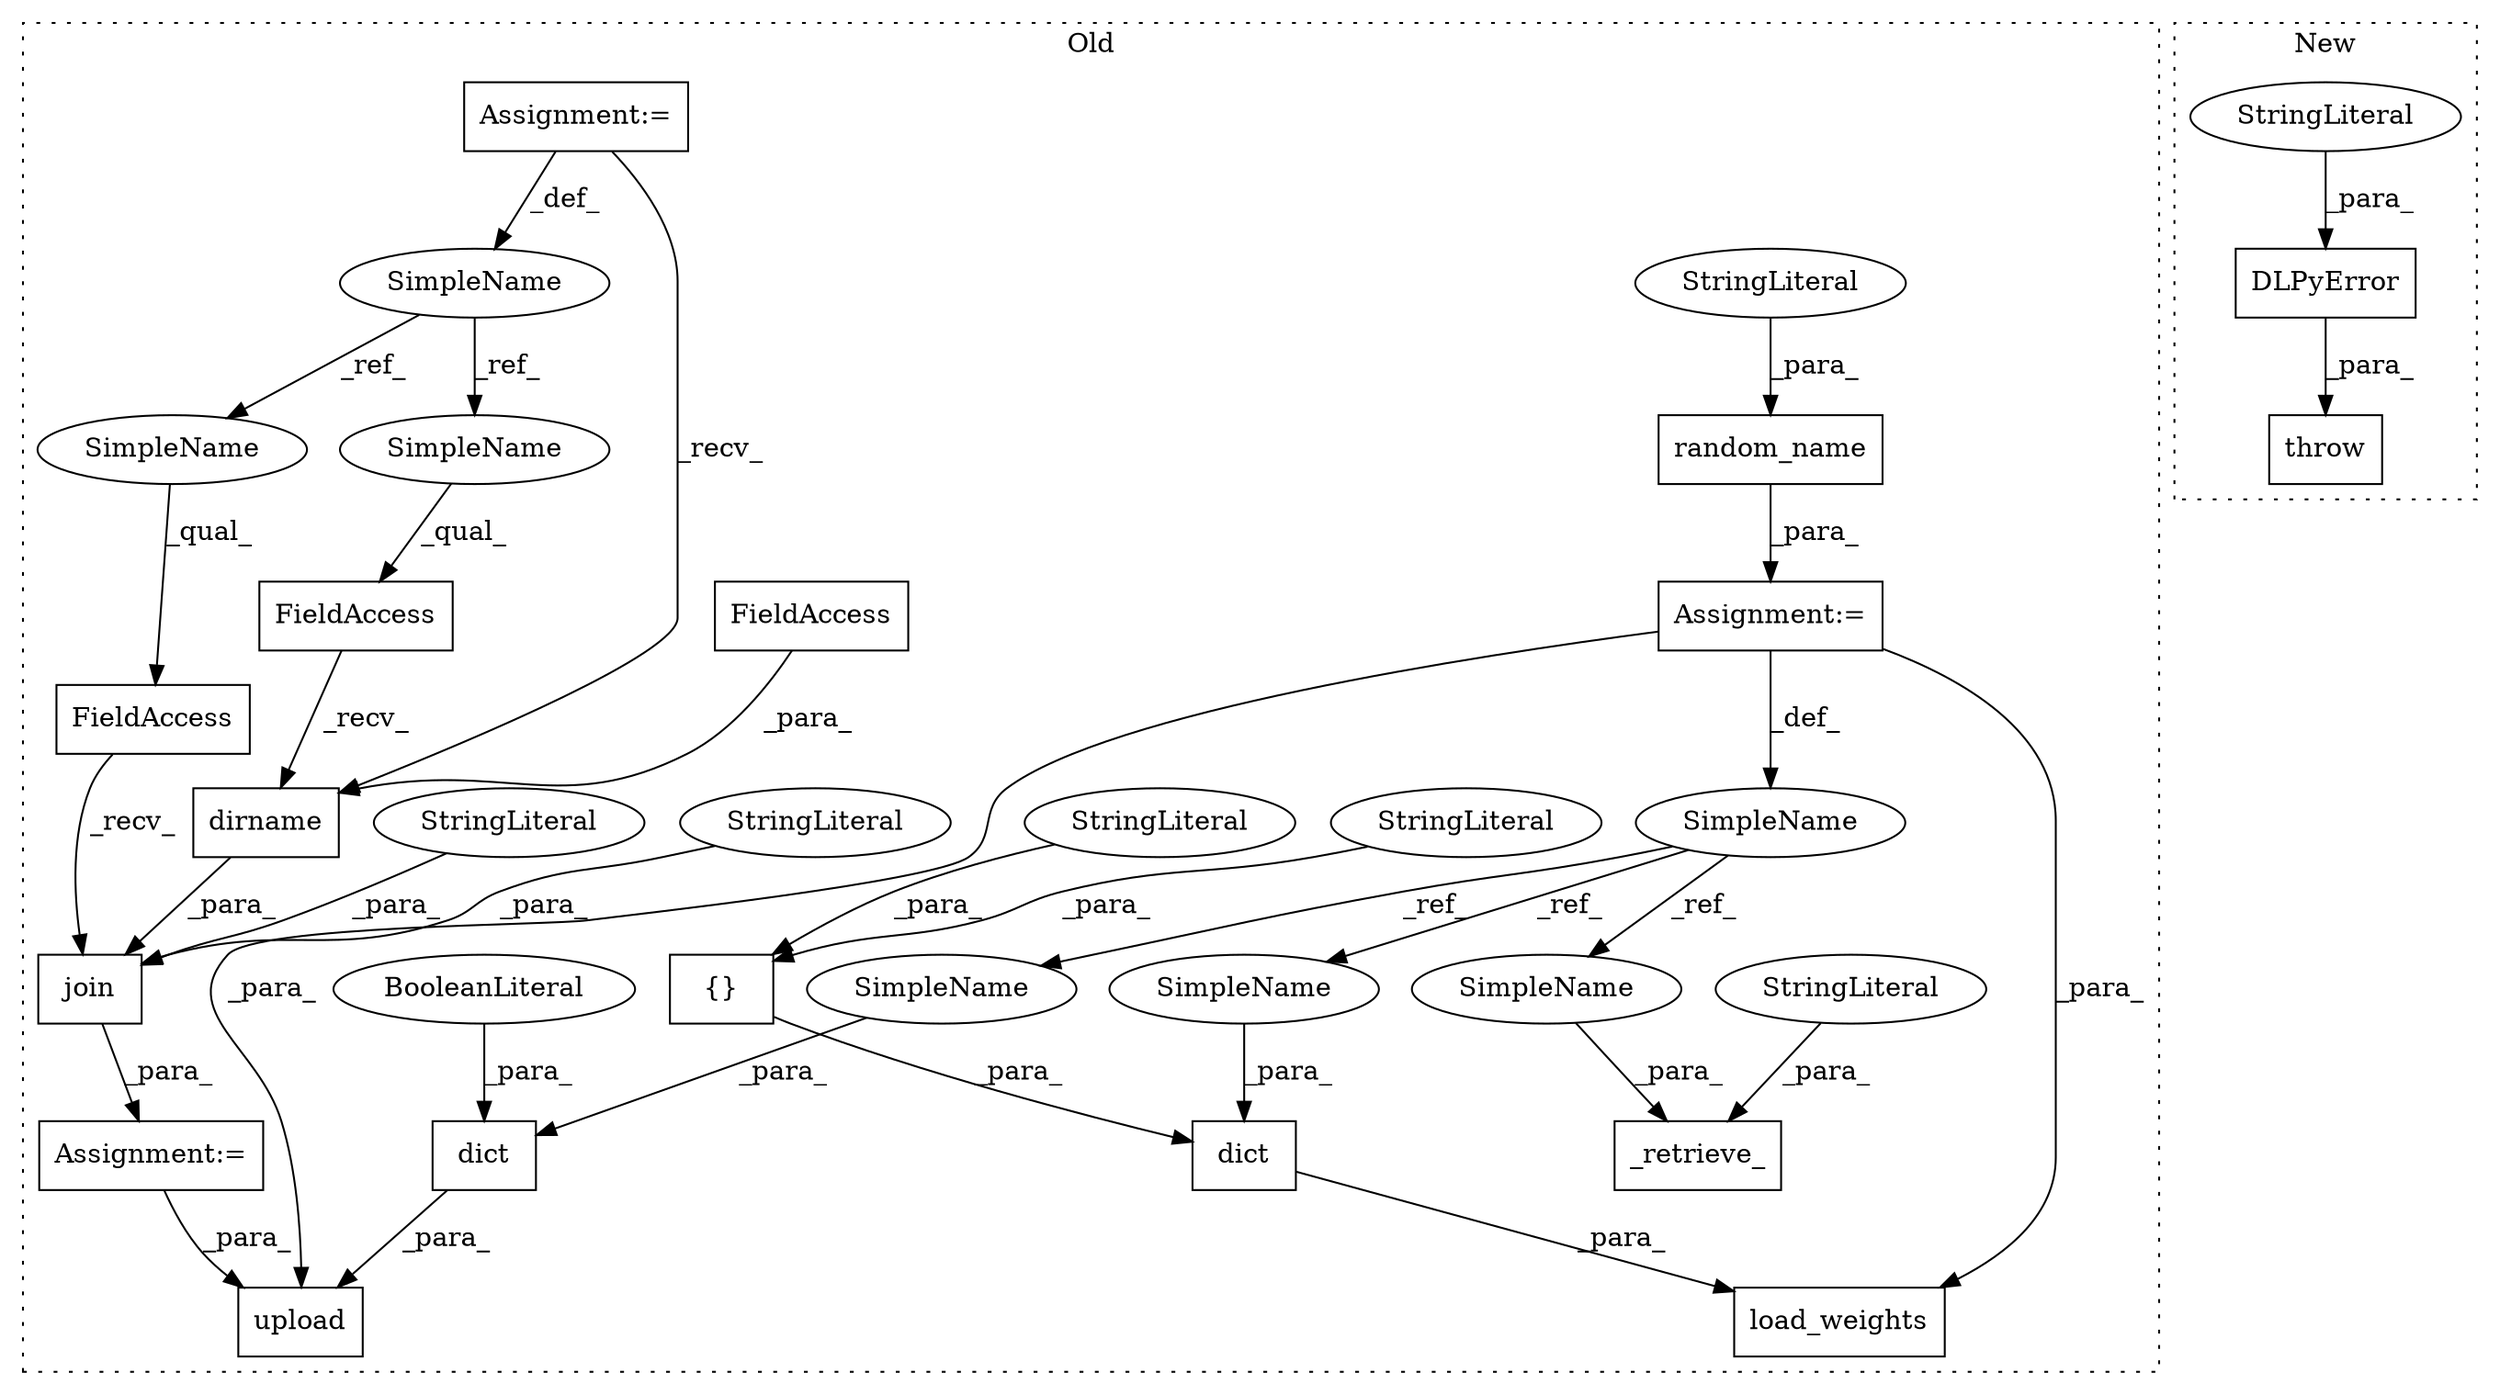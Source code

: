 digraph G {
subgraph cluster0 {
1 [label="_retrieve_" a="32" s="9841,9881" l="11,1" shape="box"];
4 [label="StringLiteral" a="45" s="9852" l="17" shape="ellipse"];
6 [label="SimpleName" a="42" s="9536" l="11" shape="ellipse"];
7 [label="dict" a="32" s="9775,9823" l="5,1" shape="box"];
8 [label="{}" a="4" s="9804,9822" l="1,1" shape="box"];
9 [label="load_weights" a="32" s="9740,9824" l="13,1" shape="box"];
10 [label="dict" a="32" s="9690,9711" l="5,1" shape="box"];
11 [label="upload" a="32" s="9683,9723" l="7,1" shape="box"];
12 [label="BooleanLiteral" a="9" s="9695" l="4" shape="ellipse"];
13 [label="join" a="32" s="9597,9667" l="5,1" shape="box"];
14 [label="FieldAccess" a="22" s="9589" l="7" shape="box"];
15 [label="SimpleName" a="42" s="7575" l="2" shape="ellipse"];
16 [label="FieldAccess" a="22" s="9602" l="7" shape="box"];
17 [label="random_name" a="32" s="9548,9567" l="12,1" shape="box"];
18 [label="StringLiteral" a="45" s="9628" l="13" shape="ellipse"];
19 [label="StringLiteral" a="45" s="9813" l="9" shape="ellipse"];
20 [label="StringLiteral" a="45" s="9560" l="7" shape="ellipse"];
21 [label="StringLiteral" a="45" s="9805" l="7" shape="ellipse"];
22 [label="Assignment:=" a="7" s="9588" l="1" shape="box"];
23 [label="Assignment:=" a="7" s="9547" l="1" shape="box"];
24 [label="StringLiteral" a="45" s="9642" l="25" shape="ellipse"];
25 [label="Assignment:=" a="7" s="7575" l="2" shape="box"];
26 [label="dirname" a="32" s="9610,9626" l="8,1" shape="box"];
27 [label="FieldAccess" a="22" s="9618" l="8" shape="box"];
28 [label="SimpleName" a="42" s="9602" l="2" shape="ellipse"];
29 [label="SimpleName" a="42" s="9589" l="2" shape="ellipse"];
30 [label="SimpleName" a="42" s="9780" l="11" shape="ellipse"];
31 [label="SimpleName" a="42" s="9870" l="11" shape="ellipse"];
32 [label="SimpleName" a="42" s="9700" l="11" shape="ellipse"];
label = "Old";
style="dotted";
}
subgraph cluster1 {
2 [label="throw" a="53" s="8238" l="6" shape="box"];
3 [label="DLPyError" a="32" s="8244,8663" l="10,1" shape="box"];
5 [label="StringLiteral" a="45" s="8254" l="409" shape="ellipse"];
label = "New";
style="dotted";
}
3 -> 2 [label="_para_"];
4 -> 1 [label="_para_"];
5 -> 3 [label="_para_"];
6 -> 30 [label="_ref_"];
6 -> 32 [label="_ref_"];
6 -> 31 [label="_ref_"];
7 -> 9 [label="_para_"];
8 -> 7 [label="_para_"];
10 -> 11 [label="_para_"];
12 -> 10 [label="_para_"];
13 -> 22 [label="_para_"];
14 -> 13 [label="_recv_"];
15 -> 29 [label="_ref_"];
15 -> 28 [label="_ref_"];
16 -> 26 [label="_recv_"];
17 -> 23 [label="_para_"];
18 -> 13 [label="_para_"];
19 -> 8 [label="_para_"];
20 -> 17 [label="_para_"];
21 -> 8 [label="_para_"];
22 -> 11 [label="_para_"];
23 -> 11 [label="_para_"];
23 -> 6 [label="_def_"];
23 -> 9 [label="_para_"];
24 -> 13 [label="_para_"];
25 -> 26 [label="_recv_"];
25 -> 15 [label="_def_"];
26 -> 13 [label="_para_"];
27 -> 26 [label="_para_"];
28 -> 16 [label="_qual_"];
29 -> 14 [label="_qual_"];
30 -> 7 [label="_para_"];
31 -> 1 [label="_para_"];
32 -> 10 [label="_para_"];
}
